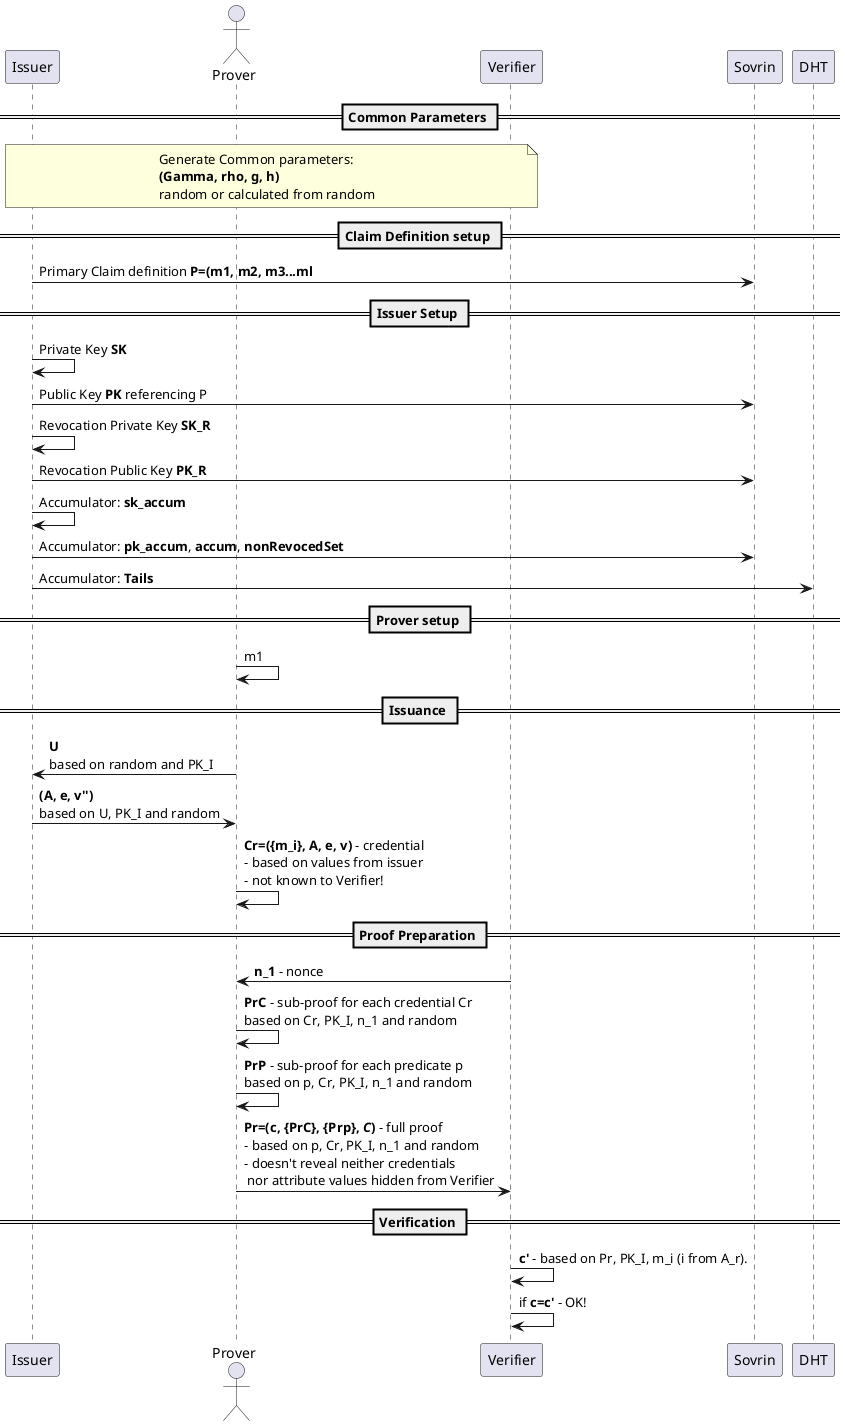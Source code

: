 @startuml
participant "Issuer" as I
actor Prover as P
participant "Verifier" as V
participant "Sovrin" as S
participant "DHT" as D

== Common Parameters ==

note over I, V
    Generate Common parameters:
    **(Gamma, rho, g, h)**
    random or calculated from random
end note

note over I, V
end note

== Claim Definition setup ==

I -> S: Primary Claim definition **P=(m1, m2, m3...ml**

== Issuer Setup ==

I -> I: Private Key **SK**

I -> S: Public Key **PK** referencing P

I -> I: Revocation Private Key **SK_R**

I -> S: Revocation Public Key **PK_R**

I -> I: Accumulator: **sk_accum**

I -> S: Accumulator: **pk_accum**, **accum**, **nonRevocedSet**

I -> D: Accumulator: **Tails**

== Prover setup ==
P -> P: m1

== Issuance ==

P -> I: **U**\nbased on random and PK_I

I -> P: **(A, e, v'')**\nbased on U, PK_I and random

P -> P: **Cr=({m_i}, A, e, v)** - credential\n- based on values from issuer\n- not known to Verifier!

== Proof Preparation ==

V -> P: **n_1** - nonce

P -> P: **PrC** - sub-proof for each credential Cr\nbased on Cr, PK_I, n_1 and random

P -> P: **PrP** - sub-proof for each predicate p\nbased on p, Cr, PK_I, n_1 and random

P -> V: **Pr=(c, {PrC}, {Prp}, //C//)** - full proof\n- based on p, Cr, PK_I, n_1 and random\n- doesn't reveal neither credentials\n nor attribute values hidden from Verifier

== Verification ==

V -> V: **c'** - based on Pr, PK_I, m_i (i from A_r).

V -> V: if **c=c'** - OK!


@enduml